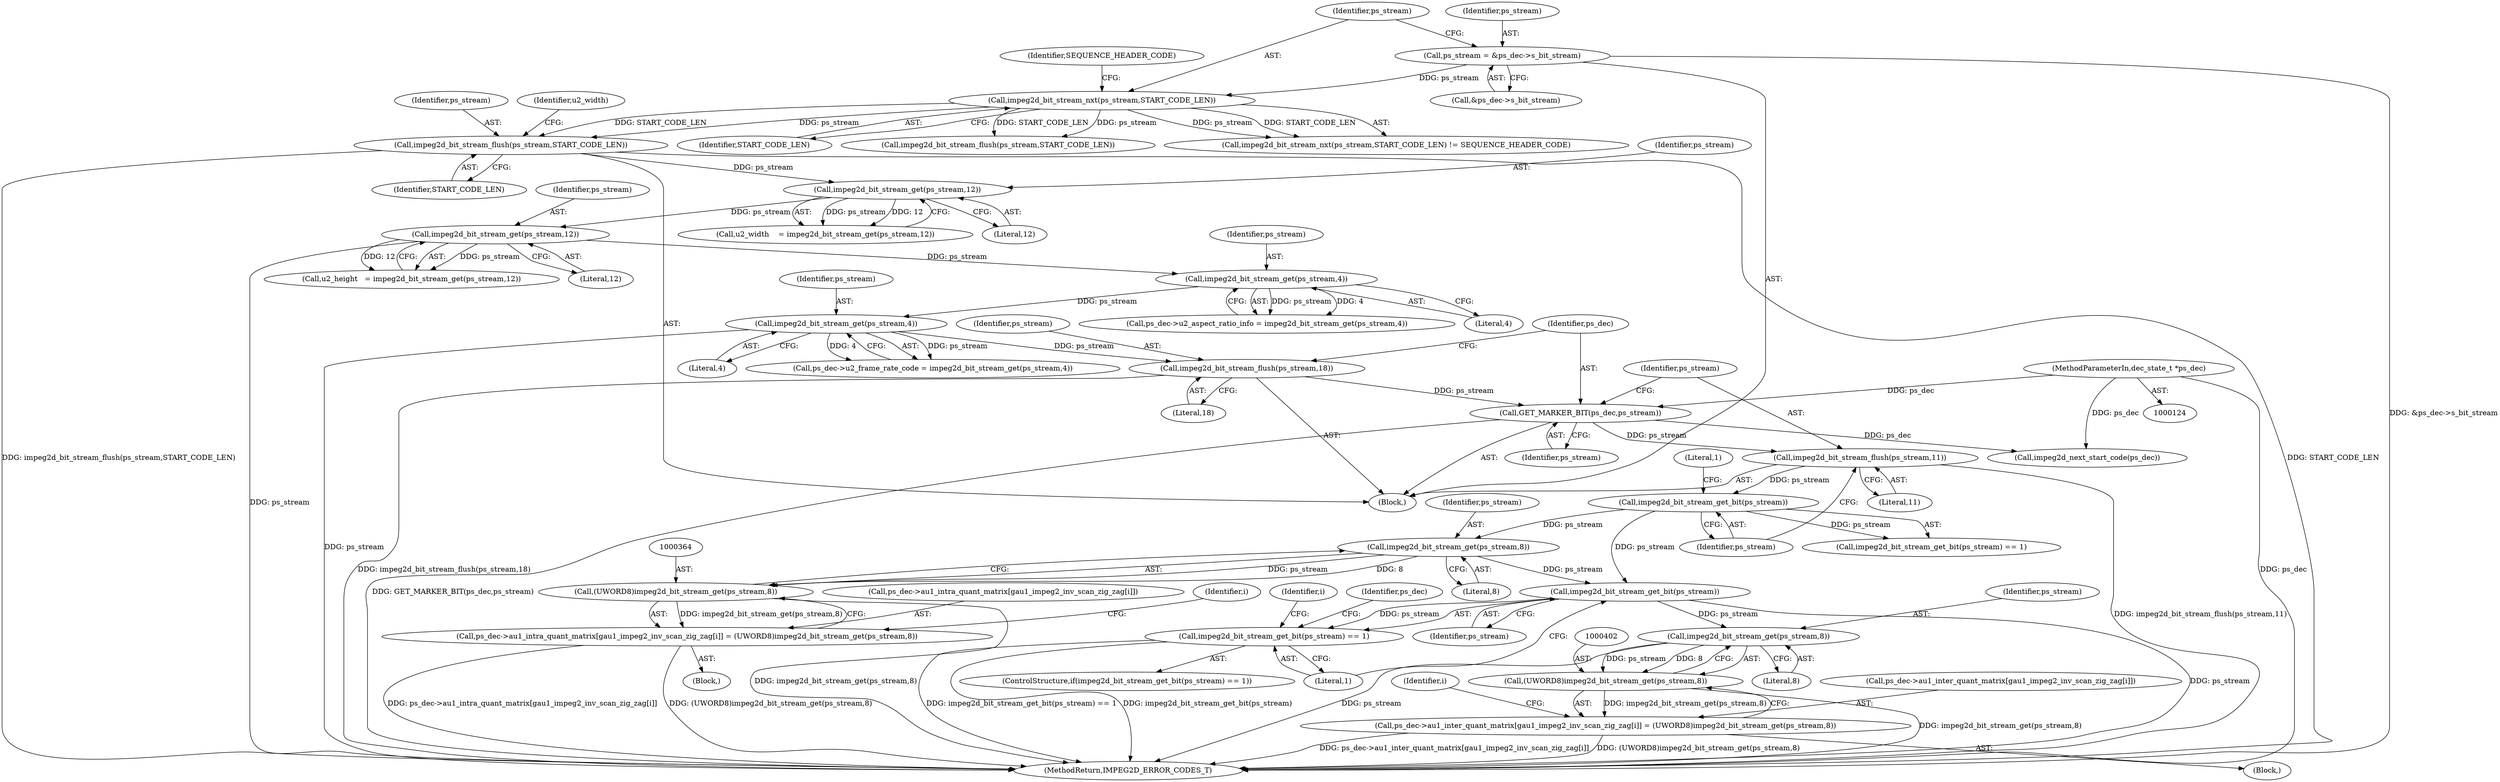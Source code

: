 digraph "0_Android_bef16671c891e16f25a7b174bc528eea109357be@pointer" {
"1000365" [label="(Call,impeg2d_bit_stream_get(ps_stream,8))"];
"1000340" [label="(Call,impeg2d_bit_stream_get_bit(ps_stream))"];
"1000335" [label="(Call,impeg2d_bit_stream_flush(ps_stream,11))"];
"1000332" [label="(Call,GET_MARKER_BIT(ps_dec,ps_stream))"];
"1000125" [label="(MethodParameterIn,dec_state_t *ps_dec)"];
"1000329" [label="(Call,impeg2d_bit_stream_flush(ps_stream,18))"];
"1000317" [label="(Call,impeg2d_bit_stream_get(ps_stream,4))"];
"1000310" [label="(Call,impeg2d_bit_stream_get(ps_stream,4))"];
"1000158" [label="(Call,impeg2d_bit_stream_get(ps_stream,12))"];
"1000153" [label="(Call,impeg2d_bit_stream_get(ps_stream,12))"];
"1000148" [label="(Call,impeg2d_bit_stream_flush(ps_stream,START_CODE_LEN))"];
"1000138" [label="(Call,impeg2d_bit_stream_nxt(ps_stream,START_CODE_LEN))"];
"1000128" [label="(Call,ps_stream = &ps_dec->s_bit_stream)"];
"1000363" [label="(Call,(UWORD8)impeg2d_bit_stream_get(ps_stream,8))"];
"1000355" [label="(Call,ps_dec->au1_intra_quant_matrix[gau1_impeg2_inv_scan_zig_zag[i]] = (UWORD8)impeg2d_bit_stream_get(ps_stream,8))"];
"1000378" [label="(Call,impeg2d_bit_stream_get_bit(ps_stream))"];
"1000377" [label="(Call,impeg2d_bit_stream_get_bit(ps_stream) == 1)"];
"1000403" [label="(Call,impeg2d_bit_stream_get(ps_stream,8))"];
"1000401" [label="(Call,(UWORD8)impeg2d_bit_stream_get(ps_stream,8))"];
"1000393" [label="(Call,ps_dec->au1_inter_quant_matrix[gau1_impeg2_inv_scan_zig_zag[i]] = (UWORD8)impeg2d_bit_stream_get(ps_stream,8))"];
"1000143" [label="(Call,impeg2d_bit_stream_flush(ps_stream,START_CODE_LEN))"];
"1000330" [label="(Identifier,ps_stream)"];
"1000336" [label="(Identifier,ps_stream)"];
"1000385" [label="(Identifier,i)"];
"1000378" [label="(Call,impeg2d_bit_stream_get_bit(ps_stream))"];
"1000156" [label="(Call,u2_height   = impeg2d_bit_stream_get(ps_stream,12))"];
"1000137" [label="(Call,impeg2d_bit_stream_nxt(ps_stream,START_CODE_LEN) != SEQUENCE_HEADER_CODE)"];
"1000128" [label="(Call,ps_stream = &ps_dec->s_bit_stream)"];
"1000366" [label="(Identifier,ps_stream)"];
"1000329" [label="(Call,impeg2d_bit_stream_flush(ps_stream,18))"];
"1000150" [label="(Identifier,START_CODE_LEN)"];
"1000141" [label="(Identifier,SEQUENCE_HEADER_CODE)"];
"1000420" [label="(MethodReturn,IMPEG2D_ERROR_CODES_T)"];
"1000313" [label="(Call,ps_dec->u2_frame_rate_code = impeg2d_bit_stream_get(ps_stream,4))"];
"1000367" [label="(Literal,8)"];
"1000342" [label="(Literal,1)"];
"1000125" [label="(MethodParameterIn,dec_state_t *ps_dec)"];
"1000155" [label="(Literal,12)"];
"1000152" [label="(Identifier,u2_width)"];
"1000380" [label="(Literal,1)"];
"1000333" [label="(Identifier,ps_dec)"];
"1000354" [label="(Block,)"];
"1000337" [label="(Literal,11)"];
"1000159" [label="(Identifier,ps_stream)"];
"1000335" [label="(Call,impeg2d_bit_stream_flush(ps_stream,11))"];
"1000140" [label="(Identifier,START_CODE_LEN)"];
"1000377" [label="(Call,impeg2d_bit_stream_get_bit(ps_stream) == 1)"];
"1000129" [label="(Identifier,ps_stream)"];
"1000311" [label="(Identifier,ps_stream)"];
"1000138" [label="(Call,impeg2d_bit_stream_nxt(ps_stream,START_CODE_LEN))"];
"1000392" [label="(Block,)"];
"1000341" [label="(Identifier,ps_stream)"];
"1000126" [label="(Block,)"];
"1000130" [label="(Call,&ps_dec->s_bit_stream)"];
"1000410" [label="(Identifier,ps_dec)"];
"1000363" [label="(Call,(UWORD8)impeg2d_bit_stream_get(ps_stream,8))"];
"1000318" [label="(Identifier,ps_stream)"];
"1000376" [label="(ControlStructure,if(impeg2d_bit_stream_get_bit(ps_stream) == 1))"];
"1000405" [label="(Literal,8)"];
"1000356" [label="(Call,ps_dec->au1_intra_quant_matrix[gau1_impeg2_inv_scan_zig_zag[i]])"];
"1000332" [label="(Call,GET_MARKER_BIT(ps_dec,ps_stream))"];
"1000306" [label="(Call,ps_dec->u2_aspect_ratio_info = impeg2d_bit_stream_get(ps_stream,4))"];
"1000139" [label="(Identifier,ps_stream)"];
"1000158" [label="(Call,impeg2d_bit_stream_get(ps_stream,12))"];
"1000331" [label="(Literal,18)"];
"1000319" [label="(Literal,4)"];
"1000148" [label="(Call,impeg2d_bit_stream_flush(ps_stream,START_CODE_LEN))"];
"1000149" [label="(Identifier,ps_stream)"];
"1000312" [label="(Literal,4)"];
"1000153" [label="(Call,impeg2d_bit_stream_get(ps_stream,12))"];
"1000340" [label="(Call,impeg2d_bit_stream_get_bit(ps_stream))"];
"1000154" [label="(Identifier,ps_stream)"];
"1000365" [label="(Call,impeg2d_bit_stream_get(ps_stream,8))"];
"1000317" [label="(Call,impeg2d_bit_stream_get(ps_stream,4))"];
"1000334" [label="(Identifier,ps_stream)"];
"1000355" [label="(Call,ps_dec->au1_intra_quant_matrix[gau1_impeg2_inv_scan_zig_zag[i]] = (UWORD8)impeg2d_bit_stream_get(ps_stream,8))"];
"1000401" [label="(Call,(UWORD8)impeg2d_bit_stream_get(ps_stream,8))"];
"1000160" [label="(Literal,12)"];
"1000353" [label="(Identifier,i)"];
"1000404" [label="(Identifier,ps_stream)"];
"1000393" [label="(Call,ps_dec->au1_inter_quant_matrix[gau1_impeg2_inv_scan_zig_zag[i]] = (UWORD8)impeg2d_bit_stream_get(ps_stream,8))"];
"1000394" [label="(Call,ps_dec->au1_inter_quant_matrix[gau1_impeg2_inv_scan_zig_zag[i]])"];
"1000339" [label="(Call,impeg2d_bit_stream_get_bit(ps_stream) == 1)"];
"1000151" [label="(Call,u2_width    = impeg2d_bit_stream_get(ps_stream,12))"];
"1000379" [label="(Identifier,ps_stream)"];
"1000403" [label="(Call,impeg2d_bit_stream_get(ps_stream,8))"];
"1000391" [label="(Identifier,i)"];
"1000310" [label="(Call,impeg2d_bit_stream_get(ps_stream,4))"];
"1000414" [label="(Call,impeg2d_next_start_code(ps_dec))"];
"1000365" -> "1000363"  [label="AST: "];
"1000365" -> "1000367"  [label="CFG: "];
"1000366" -> "1000365"  [label="AST: "];
"1000367" -> "1000365"  [label="AST: "];
"1000363" -> "1000365"  [label="CFG: "];
"1000365" -> "1000363"  [label="DDG: ps_stream"];
"1000365" -> "1000363"  [label="DDG: 8"];
"1000340" -> "1000365"  [label="DDG: ps_stream"];
"1000365" -> "1000378"  [label="DDG: ps_stream"];
"1000340" -> "1000339"  [label="AST: "];
"1000340" -> "1000341"  [label="CFG: "];
"1000341" -> "1000340"  [label="AST: "];
"1000342" -> "1000340"  [label="CFG: "];
"1000340" -> "1000339"  [label="DDG: ps_stream"];
"1000335" -> "1000340"  [label="DDG: ps_stream"];
"1000340" -> "1000378"  [label="DDG: ps_stream"];
"1000335" -> "1000126"  [label="AST: "];
"1000335" -> "1000337"  [label="CFG: "];
"1000336" -> "1000335"  [label="AST: "];
"1000337" -> "1000335"  [label="AST: "];
"1000341" -> "1000335"  [label="CFG: "];
"1000335" -> "1000420"  [label="DDG: impeg2d_bit_stream_flush(ps_stream,11)"];
"1000332" -> "1000335"  [label="DDG: ps_stream"];
"1000332" -> "1000126"  [label="AST: "];
"1000332" -> "1000334"  [label="CFG: "];
"1000333" -> "1000332"  [label="AST: "];
"1000334" -> "1000332"  [label="AST: "];
"1000336" -> "1000332"  [label="CFG: "];
"1000332" -> "1000420"  [label="DDG: GET_MARKER_BIT(ps_dec,ps_stream)"];
"1000125" -> "1000332"  [label="DDG: ps_dec"];
"1000329" -> "1000332"  [label="DDG: ps_stream"];
"1000332" -> "1000414"  [label="DDG: ps_dec"];
"1000125" -> "1000124"  [label="AST: "];
"1000125" -> "1000420"  [label="DDG: ps_dec"];
"1000125" -> "1000414"  [label="DDG: ps_dec"];
"1000329" -> "1000126"  [label="AST: "];
"1000329" -> "1000331"  [label="CFG: "];
"1000330" -> "1000329"  [label="AST: "];
"1000331" -> "1000329"  [label="AST: "];
"1000333" -> "1000329"  [label="CFG: "];
"1000329" -> "1000420"  [label="DDG: impeg2d_bit_stream_flush(ps_stream,18)"];
"1000317" -> "1000329"  [label="DDG: ps_stream"];
"1000317" -> "1000313"  [label="AST: "];
"1000317" -> "1000319"  [label="CFG: "];
"1000318" -> "1000317"  [label="AST: "];
"1000319" -> "1000317"  [label="AST: "];
"1000313" -> "1000317"  [label="CFG: "];
"1000317" -> "1000420"  [label="DDG: ps_stream"];
"1000317" -> "1000313"  [label="DDG: ps_stream"];
"1000317" -> "1000313"  [label="DDG: 4"];
"1000310" -> "1000317"  [label="DDG: ps_stream"];
"1000310" -> "1000306"  [label="AST: "];
"1000310" -> "1000312"  [label="CFG: "];
"1000311" -> "1000310"  [label="AST: "];
"1000312" -> "1000310"  [label="AST: "];
"1000306" -> "1000310"  [label="CFG: "];
"1000310" -> "1000306"  [label="DDG: ps_stream"];
"1000310" -> "1000306"  [label="DDG: 4"];
"1000158" -> "1000310"  [label="DDG: ps_stream"];
"1000158" -> "1000156"  [label="AST: "];
"1000158" -> "1000160"  [label="CFG: "];
"1000159" -> "1000158"  [label="AST: "];
"1000160" -> "1000158"  [label="AST: "];
"1000156" -> "1000158"  [label="CFG: "];
"1000158" -> "1000420"  [label="DDG: ps_stream"];
"1000158" -> "1000156"  [label="DDG: ps_stream"];
"1000158" -> "1000156"  [label="DDG: 12"];
"1000153" -> "1000158"  [label="DDG: ps_stream"];
"1000153" -> "1000151"  [label="AST: "];
"1000153" -> "1000155"  [label="CFG: "];
"1000154" -> "1000153"  [label="AST: "];
"1000155" -> "1000153"  [label="AST: "];
"1000151" -> "1000153"  [label="CFG: "];
"1000153" -> "1000151"  [label="DDG: ps_stream"];
"1000153" -> "1000151"  [label="DDG: 12"];
"1000148" -> "1000153"  [label="DDG: ps_stream"];
"1000148" -> "1000126"  [label="AST: "];
"1000148" -> "1000150"  [label="CFG: "];
"1000149" -> "1000148"  [label="AST: "];
"1000150" -> "1000148"  [label="AST: "];
"1000152" -> "1000148"  [label="CFG: "];
"1000148" -> "1000420"  [label="DDG: impeg2d_bit_stream_flush(ps_stream,START_CODE_LEN)"];
"1000148" -> "1000420"  [label="DDG: START_CODE_LEN"];
"1000138" -> "1000148"  [label="DDG: ps_stream"];
"1000138" -> "1000148"  [label="DDG: START_CODE_LEN"];
"1000138" -> "1000137"  [label="AST: "];
"1000138" -> "1000140"  [label="CFG: "];
"1000139" -> "1000138"  [label="AST: "];
"1000140" -> "1000138"  [label="AST: "];
"1000141" -> "1000138"  [label="CFG: "];
"1000138" -> "1000137"  [label="DDG: ps_stream"];
"1000138" -> "1000137"  [label="DDG: START_CODE_LEN"];
"1000128" -> "1000138"  [label="DDG: ps_stream"];
"1000138" -> "1000143"  [label="DDG: ps_stream"];
"1000138" -> "1000143"  [label="DDG: START_CODE_LEN"];
"1000128" -> "1000126"  [label="AST: "];
"1000128" -> "1000130"  [label="CFG: "];
"1000129" -> "1000128"  [label="AST: "];
"1000130" -> "1000128"  [label="AST: "];
"1000139" -> "1000128"  [label="CFG: "];
"1000128" -> "1000420"  [label="DDG: &ps_dec->s_bit_stream"];
"1000363" -> "1000355"  [label="AST: "];
"1000364" -> "1000363"  [label="AST: "];
"1000355" -> "1000363"  [label="CFG: "];
"1000363" -> "1000420"  [label="DDG: impeg2d_bit_stream_get(ps_stream,8)"];
"1000363" -> "1000355"  [label="DDG: impeg2d_bit_stream_get(ps_stream,8)"];
"1000355" -> "1000354"  [label="AST: "];
"1000356" -> "1000355"  [label="AST: "];
"1000353" -> "1000355"  [label="CFG: "];
"1000355" -> "1000420"  [label="DDG: ps_dec->au1_intra_quant_matrix[gau1_impeg2_inv_scan_zig_zag[i]]"];
"1000355" -> "1000420"  [label="DDG: (UWORD8)impeg2d_bit_stream_get(ps_stream,8)"];
"1000378" -> "1000377"  [label="AST: "];
"1000378" -> "1000379"  [label="CFG: "];
"1000379" -> "1000378"  [label="AST: "];
"1000380" -> "1000378"  [label="CFG: "];
"1000378" -> "1000420"  [label="DDG: ps_stream"];
"1000378" -> "1000377"  [label="DDG: ps_stream"];
"1000378" -> "1000403"  [label="DDG: ps_stream"];
"1000377" -> "1000376"  [label="AST: "];
"1000377" -> "1000380"  [label="CFG: "];
"1000380" -> "1000377"  [label="AST: "];
"1000385" -> "1000377"  [label="CFG: "];
"1000410" -> "1000377"  [label="CFG: "];
"1000377" -> "1000420"  [label="DDG: impeg2d_bit_stream_get_bit(ps_stream) == 1"];
"1000377" -> "1000420"  [label="DDG: impeg2d_bit_stream_get_bit(ps_stream)"];
"1000403" -> "1000401"  [label="AST: "];
"1000403" -> "1000405"  [label="CFG: "];
"1000404" -> "1000403"  [label="AST: "];
"1000405" -> "1000403"  [label="AST: "];
"1000401" -> "1000403"  [label="CFG: "];
"1000403" -> "1000420"  [label="DDG: ps_stream"];
"1000403" -> "1000401"  [label="DDG: ps_stream"];
"1000403" -> "1000401"  [label="DDG: 8"];
"1000401" -> "1000393"  [label="AST: "];
"1000402" -> "1000401"  [label="AST: "];
"1000393" -> "1000401"  [label="CFG: "];
"1000401" -> "1000420"  [label="DDG: impeg2d_bit_stream_get(ps_stream,8)"];
"1000401" -> "1000393"  [label="DDG: impeg2d_bit_stream_get(ps_stream,8)"];
"1000393" -> "1000392"  [label="AST: "];
"1000394" -> "1000393"  [label="AST: "];
"1000391" -> "1000393"  [label="CFG: "];
"1000393" -> "1000420"  [label="DDG: ps_dec->au1_inter_quant_matrix[gau1_impeg2_inv_scan_zig_zag[i]]"];
"1000393" -> "1000420"  [label="DDG: (UWORD8)impeg2d_bit_stream_get(ps_stream,8)"];
}
